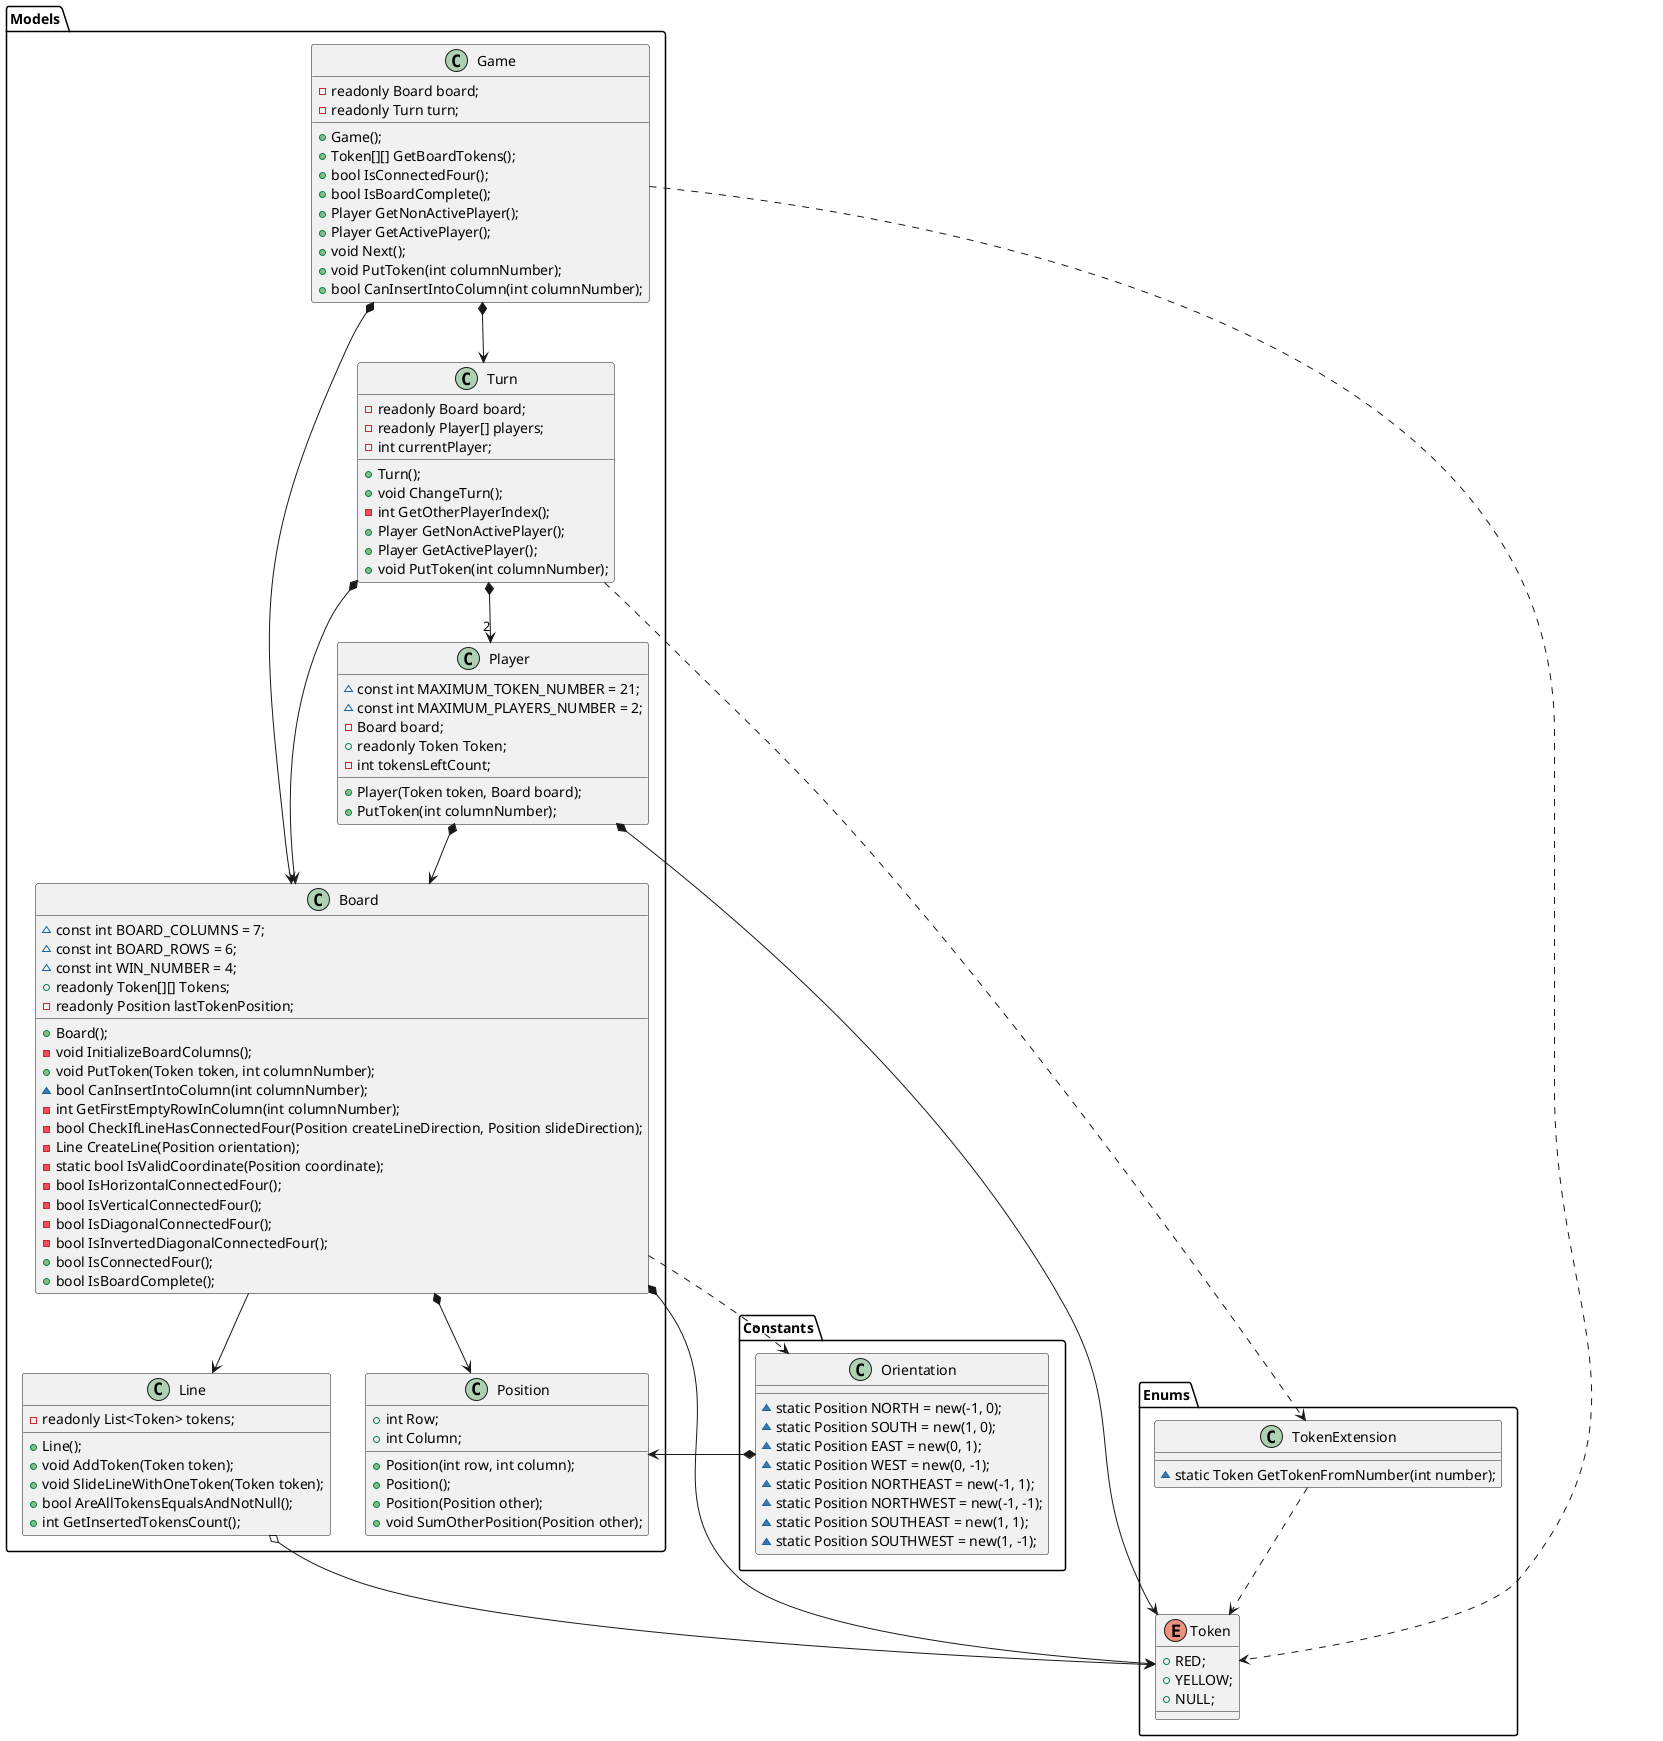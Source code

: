 @startuml

package Models{
  class Game{
    - readonly Board board;
    - readonly Turn turn;
    + Game();
    + Token[][] GetBoardTokens();
    + bool IsConnectedFour();
    + bool IsBoardComplete();
    + Player GetNonActivePlayer();
    + Player GetActivePlayer();
    + void Next();
    + void PutToken(int columnNumber);
    + bool CanInsertIntoColumn(int columnNumber);
  }
  class Turn{
    - readonly Board board;
    - readonly Player[] players;
    - int currentPlayer;
    + Turn();
    + void ChangeTurn();
    - int GetOtherPlayerIndex();
    + Player GetNonActivePlayer();
    + Player GetActivePlayer();
    + void PutToken(int columnNumber);
  }
  class Player{
    ~ const int MAXIMUM_TOKEN_NUMBER = 21;
    ~ const int MAXIMUM_PLAYERS_NUMBER = 2;
    - Board board;
    + readonly Token Token;
    - int tokensLeftCount;
    + Player(Token token, Board board);
    + PutToken(int columnNumber);
  }
  class Board{
    ~ const int BOARD_COLUMNS = 7;
    ~ const int BOARD_ROWS = 6;
    ~ const int WIN_NUMBER = 4;
    + readonly Token[][] Tokens;
    - readonly Position lastTokenPosition;
    + Board();
    - void InitializeBoardColumns();
    + void PutToken(Token token, int columnNumber);
    ~ bool CanInsertIntoColumn(int columnNumber);
    - int GetFirstEmptyRowInColumn(int columnNumber);
    - bool CheckIfLineHasConnectedFour(Position createLineDirection, Position slideDirection);
    - Line CreateLine(Position orientation);
    - static bool IsValidCoordinate(Position coordinate);
    - bool IsHorizontalConnectedFour();
    - bool IsVerticalConnectedFour();
    - bool IsDiagonalConnectedFour();
    - bool IsInvertedDiagonalConnectedFour();
    + bool IsConnectedFour();
    + bool IsBoardComplete();
  }
  class Line{
    - readonly List<Token> tokens;
    + Line();
    + void AddToken(Token token);
    + void SlideLineWithOneToken(Token token);
    + bool AreAllTokensEqualsAndNotNull();
    + int GetInsertedTokensCount();
  }
  class Position{
    + int Row;
    + int Column;
    + Position(int row, int column);
    + Position();
    + Position(Position other);
    + void SumOtherPosition(Position other);
  }
  Game *-->Board
  Game *-->Turn
  Turn *-down-> Board
  Turn *-down-> "2" Player
  Player *-down-> Board
  Board -->Line
  Board *--> Position
}
package Enums{
  enum Token{
    + RED;
    + YELLOW; 
    + NULL;
  }
  static class TokenExtension{
    ~ static Token GetTokenFromNumber(int number);
  }
  TokenExtension ..> Token
}
package Constants{
  static class Orientation{
    ~ static Position NORTH = new(-1, 0);
    ~ static Position SOUTH = new(1, 0);
    ~ static Position EAST = new(0, 1);
    ~ static Position WEST = new(0, -1);
    ~ static Position NORTHEAST = new(-1, 1);
    ~ static Position NORTHWEST = new(-1, -1);
    ~ static Position SOUTHEAST = new(1, 1);
    ~ static Position SOUTHWEST = new(1, -1);
  }
}

Models.Game ..> Enums.Token
Models.Board *--> Enums.Token
Models.Board ..> Constants.Orientation
Models.Turn ..> Enums.TokenExtension
Models.Player *--> Token
Models.Line o-down-> Enums.Token
Constants.Orientation *--> Models.Position


@enduml